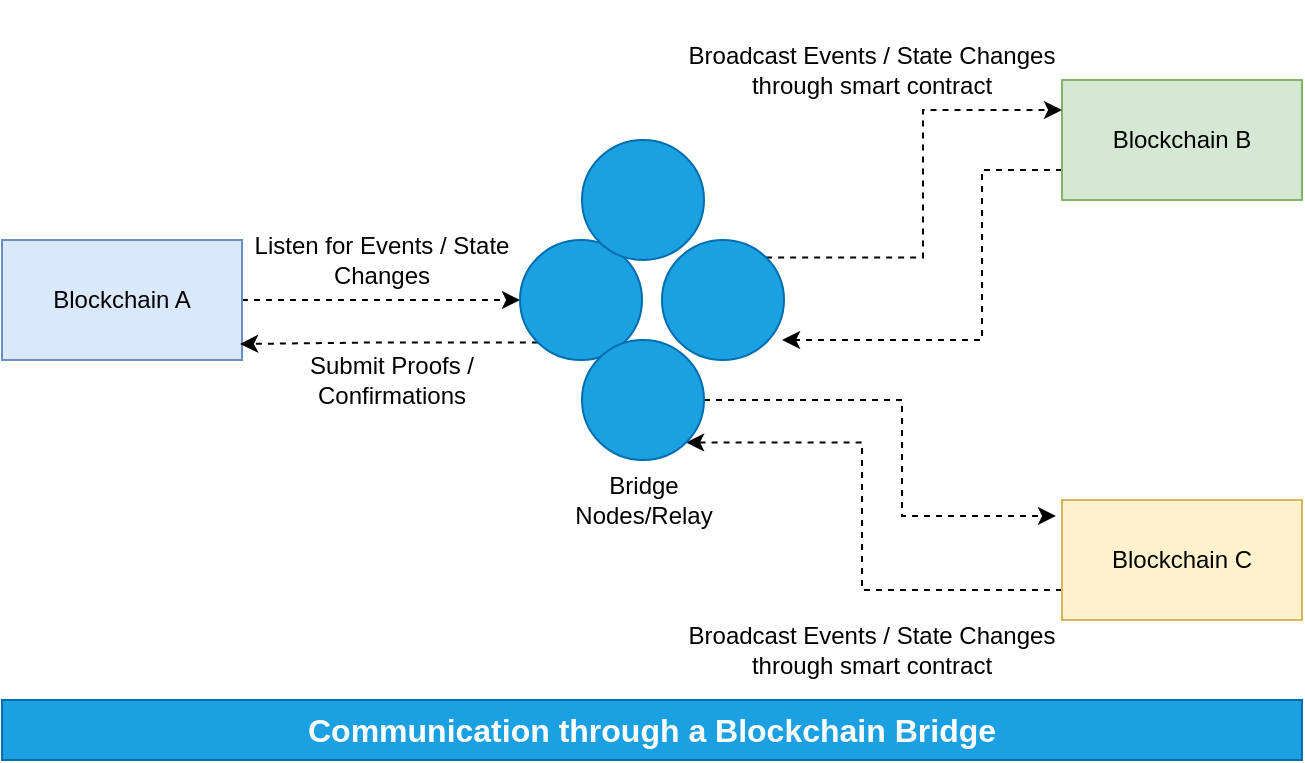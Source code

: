 <mxfile version="21.3.2" type="device">
  <diagram name="Page-1" id="g6MJ2BGsy2H--Gs6YVRM">
    <mxGraphModel dx="954" dy="647" grid="1" gridSize="10" guides="1" tooltips="1" connect="1" arrows="1" fold="1" page="1" pageScale="1" pageWidth="827" pageHeight="1169" math="0" shadow="0">
      <root>
        <mxCell id="0" />
        <mxCell id="1" parent="0" />
        <mxCell id="1H-UabXNkRfVxXWJ81TK-16" style="edgeStyle=orthogonalEdgeStyle;rounded=0;orthogonalLoop=1;jettySize=auto;html=1;exitX=1;exitY=0.5;exitDx=0;exitDy=0;entryX=0;entryY=0.5;entryDx=0;entryDy=0;dashed=1;" edge="1" parent="1" source="ymWy0TGJqXgR9-VHRsqB-4" target="ymWy0TGJqXgR9-VHRsqB-16">
          <mxGeometry relative="1" as="geometry" />
        </mxCell>
        <mxCell id="ymWy0TGJqXgR9-VHRsqB-4" value="Blockchain A" style="rounded=0;whiteSpace=wrap;html=1;fillColor=#dae8fc;strokeColor=#6c8ebf;" parent="1" vertex="1">
          <mxGeometry x="70" y="180" width="120" height="60" as="geometry" />
        </mxCell>
        <mxCell id="ymWy0TGJqXgR9-VHRsqB-5" value="Listen for Events / State Changes" style="text;html=1;strokeColor=none;fillColor=none;align=center;verticalAlign=middle;whiteSpace=wrap;rounded=0;" parent="1" vertex="1">
          <mxGeometry x="184" y="180" width="152" height="20" as="geometry" />
        </mxCell>
        <mxCell id="ymWy0TGJqXgR9-VHRsqB-6" value="Submit Proofs / Confirmations" style="text;html=1;strokeColor=none;fillColor=none;align=center;verticalAlign=middle;whiteSpace=wrap;rounded=0;" parent="1" vertex="1">
          <mxGeometry x="190" y="240" width="150" height="20" as="geometry" />
        </mxCell>
        <mxCell id="1H-UabXNkRfVxXWJ81TK-18" style="edgeStyle=orthogonalEdgeStyle;rounded=0;orthogonalLoop=1;jettySize=auto;html=1;exitX=0;exitY=1;exitDx=0;exitDy=0;entryX=0.992;entryY=0.867;entryDx=0;entryDy=0;entryPerimeter=0;dashed=1;" edge="1" parent="1" source="ymWy0TGJqXgR9-VHRsqB-16" target="ymWy0TGJqXgR9-VHRsqB-4">
          <mxGeometry relative="1" as="geometry" />
        </mxCell>
        <mxCell id="ymWy0TGJqXgR9-VHRsqB-16" value="" style="ellipse;whiteSpace=wrap;html=1;fillColor=#1ba1e2;fontColor=#ffffff;strokeColor=#006EAF;" parent="1" vertex="1">
          <mxGeometry x="329" y="180" width="61" height="60" as="geometry" />
        </mxCell>
        <mxCell id="ymWy0TGJqXgR9-VHRsqB-17" value="Bridge Nodes/Relay" style="text;html=1;strokeColor=none;fillColor=none;align=center;verticalAlign=middle;whiteSpace=wrap;rounded=0;" parent="1" vertex="1">
          <mxGeometry x="361" y="295" width="60" height="30" as="geometry" />
        </mxCell>
        <mxCell id="1H-UabXNkRfVxXWJ81TK-22" style="edgeStyle=orthogonalEdgeStyle;rounded=0;orthogonalLoop=1;jettySize=auto;html=1;exitX=0;exitY=0.75;exitDx=0;exitDy=0;entryX=0.984;entryY=0.833;entryDx=0;entryDy=0;entryPerimeter=0;dashed=1;" edge="1" parent="1" source="ymWy0TGJqXgR9-VHRsqB-21" target="1H-UabXNkRfVxXWJ81TK-13">
          <mxGeometry relative="1" as="geometry">
            <Array as="points">
              <mxPoint x="560" y="145" />
              <mxPoint x="560" y="230" />
            </Array>
          </mxGeometry>
        </mxCell>
        <mxCell id="ymWy0TGJqXgR9-VHRsqB-21" value="Blockchain B" style="rounded=0;whiteSpace=wrap;html=1;fillColor=#d5e8d4;strokeColor=#82b366;" parent="1" vertex="1">
          <mxGeometry x="600" y="100" width="120" height="60" as="geometry" />
        </mxCell>
        <mxCell id="1H-UabXNkRfVxXWJ81TK-10" value="Broadcast Events / State Changes through smart contract" style="text;html=1;strokeColor=none;fillColor=none;align=center;verticalAlign=middle;whiteSpace=wrap;rounded=0;" vertex="1" parent="1">
          <mxGeometry x="410" y="350" width="190" height="70" as="geometry" />
        </mxCell>
        <mxCell id="1H-UabXNkRfVxXWJ81TK-24" style="edgeStyle=orthogonalEdgeStyle;rounded=0;orthogonalLoop=1;jettySize=auto;html=1;exitX=0;exitY=0.75;exitDx=0;exitDy=0;entryX=1;entryY=1;entryDx=0;entryDy=0;dashed=1;" edge="1" parent="1" source="1H-UabXNkRfVxXWJ81TK-11" target="1H-UabXNkRfVxXWJ81TK-12">
          <mxGeometry relative="1" as="geometry">
            <Array as="points">
              <mxPoint x="500" y="355" />
              <mxPoint x="500" y="281" />
            </Array>
          </mxGeometry>
        </mxCell>
        <mxCell id="1H-UabXNkRfVxXWJ81TK-11" value="Blockchain C" style="rounded=0;whiteSpace=wrap;html=1;fillColor=#fff2cc;strokeColor=#d6b656;" vertex="1" parent="1">
          <mxGeometry x="600" y="310" width="120" height="60" as="geometry" />
        </mxCell>
        <mxCell id="1H-UabXNkRfVxXWJ81TK-25" style="edgeStyle=orthogonalEdgeStyle;rounded=0;orthogonalLoop=1;jettySize=auto;html=1;exitX=1;exitY=0.5;exitDx=0;exitDy=0;entryX=-0.025;entryY=0.133;entryDx=0;entryDy=0;entryPerimeter=0;dashed=1;" edge="1" parent="1" source="1H-UabXNkRfVxXWJ81TK-12" target="1H-UabXNkRfVxXWJ81TK-11">
          <mxGeometry relative="1" as="geometry">
            <Array as="points">
              <mxPoint x="520" y="260" />
              <mxPoint x="520" y="318" />
            </Array>
          </mxGeometry>
        </mxCell>
        <mxCell id="1H-UabXNkRfVxXWJ81TK-12" value="" style="ellipse;whiteSpace=wrap;html=1;fillColor=#1ba1e2;fontColor=#ffffff;strokeColor=#006EAF;" vertex="1" parent="1">
          <mxGeometry x="360" y="230" width="61" height="60" as="geometry" />
        </mxCell>
        <mxCell id="1H-UabXNkRfVxXWJ81TK-21" style="edgeStyle=orthogonalEdgeStyle;rounded=0;orthogonalLoop=1;jettySize=auto;html=1;exitX=1;exitY=0;exitDx=0;exitDy=0;entryX=0;entryY=0.25;entryDx=0;entryDy=0;dashed=1;" edge="1" parent="1" source="1H-UabXNkRfVxXWJ81TK-13" target="ymWy0TGJqXgR9-VHRsqB-21">
          <mxGeometry relative="1" as="geometry" />
        </mxCell>
        <mxCell id="1H-UabXNkRfVxXWJ81TK-13" value="" style="ellipse;whiteSpace=wrap;html=1;fillColor=#1ba1e2;fontColor=#ffffff;strokeColor=#006EAF;" vertex="1" parent="1">
          <mxGeometry x="400" y="180" width="61" height="60" as="geometry" />
        </mxCell>
        <mxCell id="1H-UabXNkRfVxXWJ81TK-14" value="" style="ellipse;whiteSpace=wrap;html=1;fillColor=#1ba1e2;fontColor=#ffffff;strokeColor=#006EAF;" vertex="1" parent="1">
          <mxGeometry x="360" y="130" width="61" height="60" as="geometry" />
        </mxCell>
        <mxCell id="1H-UabXNkRfVxXWJ81TK-27" value="Broadcast Events / State Changes through smart contract" style="text;html=1;strokeColor=none;fillColor=none;align=center;verticalAlign=middle;whiteSpace=wrap;rounded=0;" vertex="1" parent="1">
          <mxGeometry x="410" y="60" width="190" height="70" as="geometry" />
        </mxCell>
        <mxCell id="1H-UabXNkRfVxXWJ81TK-28" value="Communication through a Blockchain Bridge" style="text;html=1;align=center;verticalAlign=middle;whiteSpace=wrap;rounded=0;fillColor=#1ba1e2;fontColor=#ffffff;strokeColor=#006EAF;fontStyle=1;fontSize=16;" vertex="1" parent="1">
          <mxGeometry x="70" y="410" width="650" height="30" as="geometry" />
        </mxCell>
      </root>
    </mxGraphModel>
  </diagram>
</mxfile>

